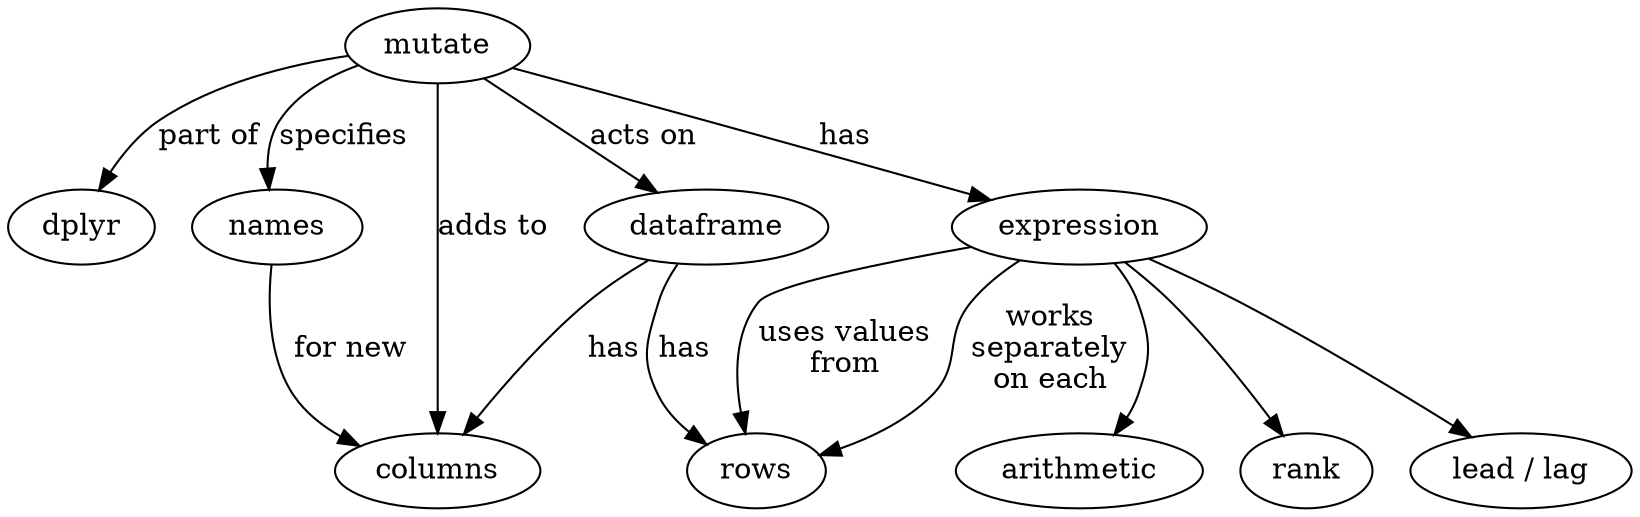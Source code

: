 digraph "mutate" {
    mutate -> dplyr [label="part of"];
    mutate -> names [label="specifies"];
    mutate -> columns [label="adds to"];
    mutate -> dataframe [label="acts on"];
    mutate -> expression [label="has"];
    names -> columns [label="for new"];
    dataframe -> columns [label="has"];
    dataframe -> rows [label="has"];
    expression -> rows [label="uses values\nfrom"];
    expression -> rows [label="works\nseparately\non each"];
    expression -> arithmetic;
    expression -> rank;
    expression -> "lead / lag";
}
